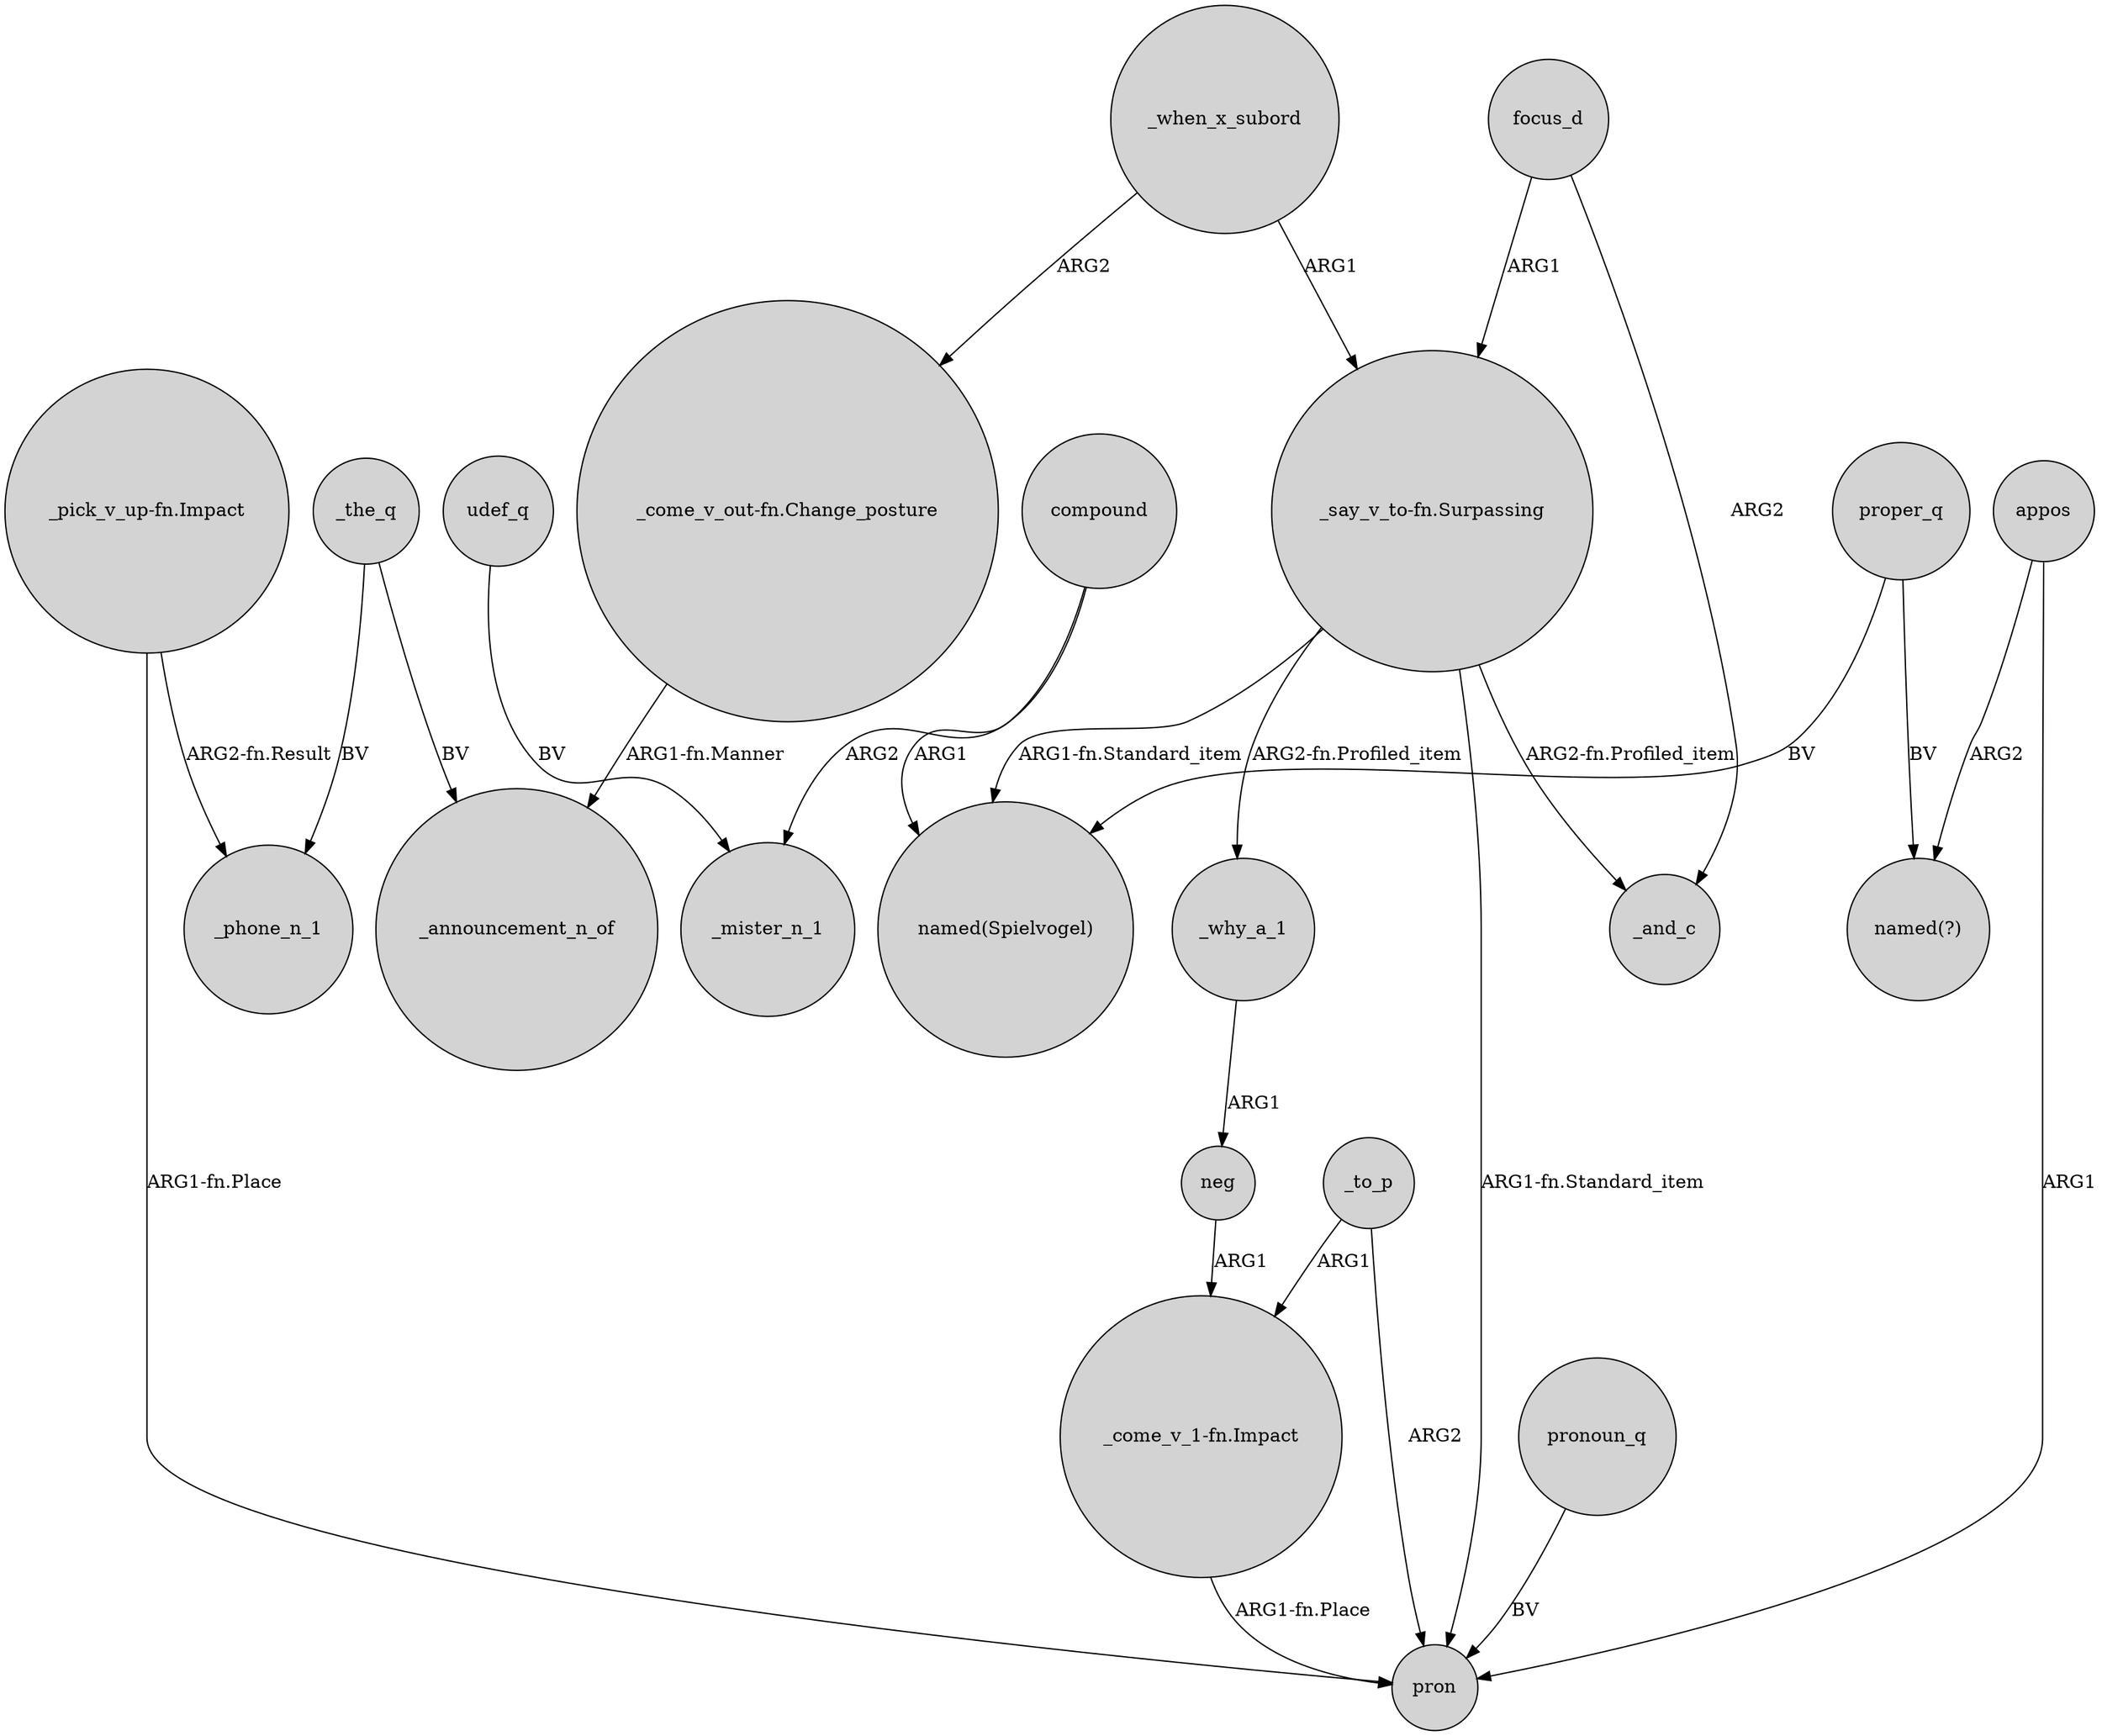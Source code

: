 digraph {
	node [shape=circle style=filled]
	compound -> _mister_n_1 [label=ARG2]
	"_say_v_to-fn.Surpassing" -> _why_a_1 [label="ARG2-fn.Profiled_item"]
	_the_q -> _announcement_n_of [label=BV]
	"_come_v_out-fn.Change_posture" -> _announcement_n_of [label="ARG1-fn.Manner"]
	"_pick_v_up-fn.Impact" -> _phone_n_1 [label="ARG2-fn.Result"]
	_to_p -> pron [label=ARG2]
	_when_x_subord -> "_come_v_out-fn.Change_posture" [label=ARG2]
	proper_q -> "named(?)" [label=BV]
	udef_q -> _mister_n_1 [label=BV]
	_when_x_subord -> "_say_v_to-fn.Surpassing" [label=ARG1]
	_the_q -> _phone_n_1 [label=BV]
	neg -> "_come_v_1-fn.Impact" [label=ARG1]
	pronoun_q -> pron [label=BV]
	appos -> pron [label=ARG1]
	_why_a_1 -> neg [label=ARG1]
	"_say_v_to-fn.Surpassing" -> "named(Spielvogel)" [label="ARG1-fn.Standard_item"]
	"_say_v_to-fn.Surpassing" -> _and_c [label="ARG2-fn.Profiled_item"]
	_to_p -> "_come_v_1-fn.Impact" [label=ARG1]
	appos -> "named(?)" [label=ARG2]
	"_come_v_1-fn.Impact" -> pron [label="ARG1-fn.Place"]
	focus_d -> "_say_v_to-fn.Surpassing" [label=ARG1]
	proper_q -> "named(Spielvogel)" [label=BV]
	compound -> "named(Spielvogel)" [label=ARG1]
	"_pick_v_up-fn.Impact" -> pron [label="ARG1-fn.Place"]
	focus_d -> _and_c [label=ARG2]
	"_say_v_to-fn.Surpassing" -> pron [label="ARG1-fn.Standard_item"]
}
